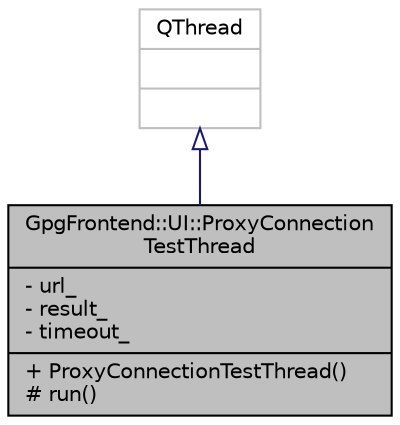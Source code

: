 digraph "GpgFrontend::UI::ProxyConnectionTestThread"
{
 // INTERACTIVE_SVG=YES
 // LATEX_PDF_SIZE
  edge [fontname="Helvetica",fontsize="10",labelfontname="Helvetica",labelfontsize="10"];
  node [fontname="Helvetica",fontsize="10",shape=record];
  Node1 [label="{GpgFrontend::UI::ProxyConnection\lTestThread\n|- url_\l- result_\l- timeout_\l|+ ProxyConnectionTestThread()\l# run()\l}",height=0.2,width=0.4,color="black", fillcolor="grey75", style="filled", fontcolor="black",tooltip=" "];
  Node2 -> Node1 [dir="back",color="midnightblue",fontsize="10",style="solid",arrowtail="onormal",fontname="Helvetica"];
  Node2 [label="{QThread\n||}",height=0.2,width=0.4,color="grey75", fillcolor="white", style="filled",tooltip=" "];
}
